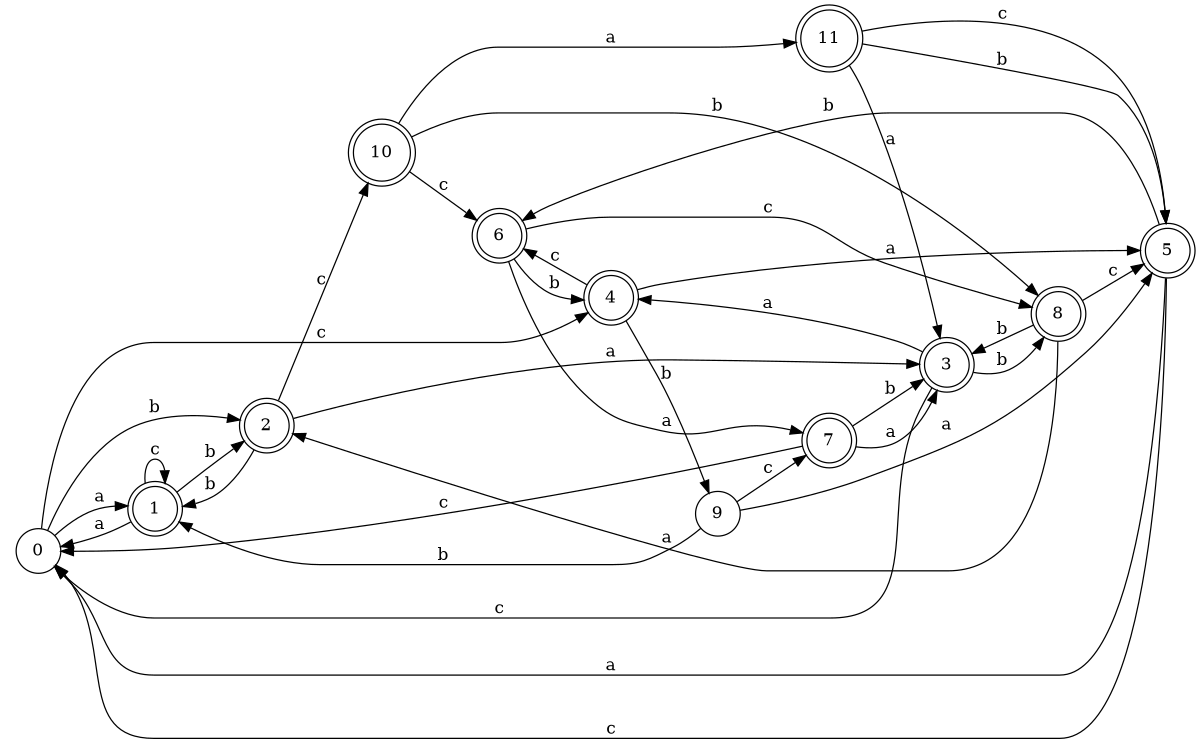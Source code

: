 digraph n10_9 {
__start0 [label="" shape="none"];

rankdir=LR;
size="8,5";

s0 [style="filled", color="black", fillcolor="white" shape="circle", label="0"];
s1 [style="rounded,filled", color="black", fillcolor="white" shape="doublecircle", label="1"];
s2 [style="rounded,filled", color="black", fillcolor="white" shape="doublecircle", label="2"];
s3 [style="rounded,filled", color="black", fillcolor="white" shape="doublecircle", label="3"];
s4 [style="rounded,filled", color="black", fillcolor="white" shape="doublecircle", label="4"];
s5 [style="rounded,filled", color="black", fillcolor="white" shape="doublecircle", label="5"];
s6 [style="rounded,filled", color="black", fillcolor="white" shape="doublecircle", label="6"];
s7 [style="rounded,filled", color="black", fillcolor="white" shape="doublecircle", label="7"];
s8 [style="rounded,filled", color="black", fillcolor="white" shape="doublecircle", label="8"];
s9 [style="filled", color="black", fillcolor="white" shape="circle", label="9"];
s10 [style="rounded,filled", color="black", fillcolor="white" shape="doublecircle", label="10"];
s11 [style="rounded,filled", color="black", fillcolor="white" shape="doublecircle", label="11"];
s0 -> s1 [label="a"];
s0 -> s2 [label="b"];
s0 -> s4 [label="c"];
s1 -> s0 [label="a"];
s1 -> s2 [label="b"];
s1 -> s1 [label="c"];
s2 -> s3 [label="a"];
s2 -> s1 [label="b"];
s2 -> s10 [label="c"];
s3 -> s4 [label="a"];
s3 -> s8 [label="b"];
s3 -> s0 [label="c"];
s4 -> s5 [label="a"];
s4 -> s9 [label="b"];
s4 -> s6 [label="c"];
s5 -> s0 [label="a"];
s5 -> s6 [label="b"];
s5 -> s0 [label="c"];
s6 -> s7 [label="a"];
s6 -> s4 [label="b"];
s6 -> s8 [label="c"];
s7 -> s3 [label="a"];
s7 -> s3 [label="b"];
s7 -> s0 [label="c"];
s8 -> s2 [label="a"];
s8 -> s3 [label="b"];
s8 -> s5 [label="c"];
s9 -> s5 [label="a"];
s9 -> s1 [label="b"];
s9 -> s7 [label="c"];
s10 -> s11 [label="a"];
s10 -> s8 [label="b"];
s10 -> s6 [label="c"];
s11 -> s3 [label="a"];
s11 -> s5 [label="b"];
s11 -> s5 [label="c"];

}